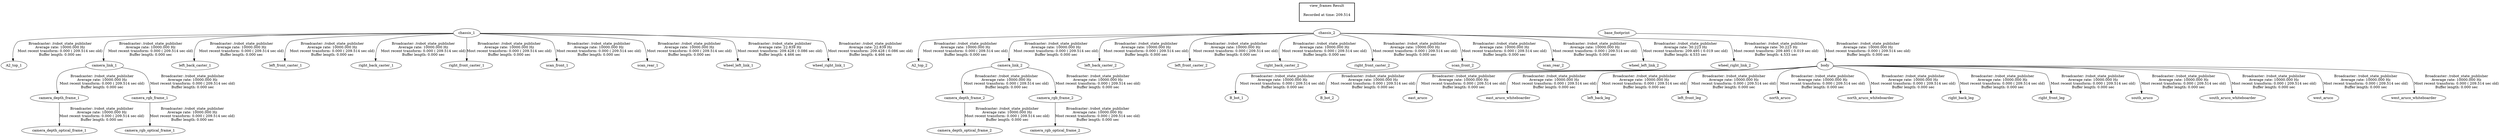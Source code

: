 digraph G {
"chassis_1" -> "A2_top_1"[label="Broadcaster: /robot_state_publisher\nAverage rate: 10000.000 Hz\nMost recent transform: 0.000 ( 209.514 sec old)\nBuffer length: 0.000 sec\n"];
"chassis_2" -> "A2_top_2"[label="Broadcaster: /robot_state_publisher\nAverage rate: 10000.000 Hz\nMost recent transform: 0.000 ( 209.514 sec old)\nBuffer length: 0.000 sec\n"];
"body" -> "B_bot_1"[label="Broadcaster: /robot_state_publisher\nAverage rate: 10000.000 Hz\nMost recent transform: 0.000 ( 209.514 sec old)\nBuffer length: 0.000 sec\n"];
"base_footprint" -> "body"[label="Broadcaster: /robot_state_publisher\nAverage rate: 10000.000 Hz\nMost recent transform: 0.000 ( 209.514 sec old)\nBuffer length: 0.000 sec\n"];
"body" -> "B_bot_2"[label="Broadcaster: /robot_state_publisher\nAverage rate: 10000.000 Hz\nMost recent transform: 0.000 ( 209.514 sec old)\nBuffer length: 0.000 sec\n"];
"camera_link_1" -> "camera_depth_frame_1"[label="Broadcaster: /robot_state_publisher\nAverage rate: 10000.000 Hz\nMost recent transform: 0.000 ( 209.514 sec old)\nBuffer length: 0.000 sec\n"];
"chassis_1" -> "camera_link_1"[label="Broadcaster: /robot_state_publisher\nAverage rate: 10000.000 Hz\nMost recent transform: 0.000 ( 209.514 sec old)\nBuffer length: 0.000 sec\n"];
"camera_link_2" -> "camera_depth_frame_2"[label="Broadcaster: /robot_state_publisher\nAverage rate: 10000.000 Hz\nMost recent transform: 0.000 ( 209.514 sec old)\nBuffer length: 0.000 sec\n"];
"chassis_2" -> "camera_link_2"[label="Broadcaster: /robot_state_publisher\nAverage rate: 10000.000 Hz\nMost recent transform: 0.000 ( 209.514 sec old)\nBuffer length: 0.000 sec\n"];
"camera_depth_frame_1" -> "camera_depth_optical_frame_1"[label="Broadcaster: /robot_state_publisher\nAverage rate: 10000.000 Hz\nMost recent transform: 0.000 ( 209.514 sec old)\nBuffer length: 0.000 sec\n"];
"camera_depth_frame_2" -> "camera_depth_optical_frame_2"[label="Broadcaster: /robot_state_publisher\nAverage rate: 10000.000 Hz\nMost recent transform: 0.000 ( 209.514 sec old)\nBuffer length: 0.000 sec\n"];
"camera_link_1" -> "camera_rgb_frame_1"[label="Broadcaster: /robot_state_publisher\nAverage rate: 10000.000 Hz\nMost recent transform: 0.000 ( 209.514 sec old)\nBuffer length: 0.000 sec\n"];
"camera_link_2" -> "camera_rgb_frame_2"[label="Broadcaster: /robot_state_publisher\nAverage rate: 10000.000 Hz\nMost recent transform: 0.000 ( 209.514 sec old)\nBuffer length: 0.000 sec\n"];
"camera_rgb_frame_1" -> "camera_rgb_optical_frame_1"[label="Broadcaster: /robot_state_publisher\nAverage rate: 10000.000 Hz\nMost recent transform: 0.000 ( 209.514 sec old)\nBuffer length: 0.000 sec\n"];
"camera_rgb_frame_2" -> "camera_rgb_optical_frame_2"[label="Broadcaster: /robot_state_publisher\nAverage rate: 10000.000 Hz\nMost recent transform: 0.000 ( 209.514 sec old)\nBuffer length: 0.000 sec\n"];
"body" -> "east_aruco"[label="Broadcaster: /robot_state_publisher\nAverage rate: 10000.000 Hz\nMost recent transform: 0.000 ( 209.514 sec old)\nBuffer length: 0.000 sec\n"];
"body" -> "east_aruco_whiteboarder"[label="Broadcaster: /robot_state_publisher\nAverage rate: 10000.000 Hz\nMost recent transform: 0.000 ( 209.514 sec old)\nBuffer length: 0.000 sec\n"];
"body" -> "left_back_leg"[label="Broadcaster: /robot_state_publisher\nAverage rate: 10000.000 Hz\nMost recent transform: 0.000 ( 209.514 sec old)\nBuffer length: 0.000 sec\n"];
"chassis_1" -> "left_back_caster_1"[label="Broadcaster: /robot_state_publisher\nAverage rate: 10000.000 Hz\nMost recent transform: 0.000 ( 209.514 sec old)\nBuffer length: 0.000 sec\n"];
"chassis_2" -> "left_back_caster_2"[label="Broadcaster: /robot_state_publisher\nAverage rate: 10000.000 Hz\nMost recent transform: 0.000 ( 209.514 sec old)\nBuffer length: 0.000 sec\n"];
"body" -> "left_front_leg"[label="Broadcaster: /robot_state_publisher\nAverage rate: 10000.000 Hz\nMost recent transform: 0.000 ( 209.514 sec old)\nBuffer length: 0.000 sec\n"];
"chassis_1" -> "left_front_caster_1"[label="Broadcaster: /robot_state_publisher\nAverage rate: 10000.000 Hz\nMost recent transform: 0.000 ( 209.514 sec old)\nBuffer length: 0.000 sec\n"];
"chassis_2" -> "left_front_caster_2"[label="Broadcaster: /robot_state_publisher\nAverage rate: 10000.000 Hz\nMost recent transform: 0.000 ( 209.514 sec old)\nBuffer length: 0.000 sec\n"];
"body" -> "north_aruco"[label="Broadcaster: /robot_state_publisher\nAverage rate: 10000.000 Hz\nMost recent transform: 0.000 ( 209.514 sec old)\nBuffer length: 0.000 sec\n"];
"body" -> "north_aruco_whiteboarder"[label="Broadcaster: /robot_state_publisher\nAverage rate: 10000.000 Hz\nMost recent transform: 0.000 ( 209.514 sec old)\nBuffer length: 0.000 sec\n"];
"body" -> "right_back_leg"[label="Broadcaster: /robot_state_publisher\nAverage rate: 10000.000 Hz\nMost recent transform: 0.000 ( 209.514 sec old)\nBuffer length: 0.000 sec\n"];
"chassis_1" -> "right_back_caster_1"[label="Broadcaster: /robot_state_publisher\nAverage rate: 10000.000 Hz\nMost recent transform: 0.000 ( 209.514 sec old)\nBuffer length: 0.000 sec\n"];
"chassis_2" -> "right_back_caster_2"[label="Broadcaster: /robot_state_publisher\nAverage rate: 10000.000 Hz\nMost recent transform: 0.000 ( 209.514 sec old)\nBuffer length: 0.000 sec\n"];
"body" -> "right_front_leg"[label="Broadcaster: /robot_state_publisher\nAverage rate: 10000.000 Hz\nMost recent transform: 0.000 ( 209.514 sec old)\nBuffer length: 0.000 sec\n"];
"chassis_1" -> "right_front_caster_1"[label="Broadcaster: /robot_state_publisher\nAverage rate: 10000.000 Hz\nMost recent transform: 0.000 ( 209.514 sec old)\nBuffer length: 0.000 sec\n"];
"chassis_2" -> "right_front_caster_2"[label="Broadcaster: /robot_state_publisher\nAverage rate: 10000.000 Hz\nMost recent transform: 0.000 ( 209.514 sec old)\nBuffer length: 0.000 sec\n"];
"chassis_1" -> "scan_front_1"[label="Broadcaster: /robot_state_publisher\nAverage rate: 10000.000 Hz\nMost recent transform: 0.000 ( 209.514 sec old)\nBuffer length: 0.000 sec\n"];
"chassis_1" -> "scan_rear_1"[label="Broadcaster: /robot_state_publisher\nAverage rate: 10000.000 Hz\nMost recent transform: 0.000 ( 209.514 sec old)\nBuffer length: 0.000 sec\n"];
"chassis_2" -> "scan_front_2"[label="Broadcaster: /robot_state_publisher\nAverage rate: 10000.000 Hz\nMost recent transform: 0.000 ( 209.514 sec old)\nBuffer length: 0.000 sec\n"];
"chassis_2" -> "scan_rear_2"[label="Broadcaster: /robot_state_publisher\nAverage rate: 10000.000 Hz\nMost recent transform: 0.000 ( 209.514 sec old)\nBuffer length: 0.000 sec\n"];
"body" -> "south_aruco"[label="Broadcaster: /robot_state_publisher\nAverage rate: 10000.000 Hz\nMost recent transform: 0.000 ( 209.514 sec old)\nBuffer length: 0.000 sec\n"];
"body" -> "south_aruco_whiteboarder"[label="Broadcaster: /robot_state_publisher\nAverage rate: 10000.000 Hz\nMost recent transform: 0.000 ( 209.514 sec old)\nBuffer length: 0.000 sec\n"];
"body" -> "west_aruco"[label="Broadcaster: /robot_state_publisher\nAverage rate: 10000.000 Hz\nMost recent transform: 0.000 ( 209.514 sec old)\nBuffer length: 0.000 sec\n"];
"body" -> "west_aruco_whiteboarder"[label="Broadcaster: /robot_state_publisher\nAverage rate: 10000.000 Hz\nMost recent transform: 0.000 ( 209.514 sec old)\nBuffer length: 0.000 sec\n"];
"chassis_1" -> "wheel_left_link_1"[label="Broadcaster: /robot_state_publisher\nAverage rate: 22.839 Hz\nMost recent transform: 209.428 ( 0.086 sec old)\nBuffer length: 4.466 sec\n"];
"chassis_1" -> "wheel_right_link_1"[label="Broadcaster: /robot_state_publisher\nAverage rate: 22.839 Hz\nMost recent transform: 209.428 ( 0.086 sec old)\nBuffer length: 4.466 sec\n"];
"chassis_2" -> "wheel_left_link_2"[label="Broadcaster: /robot_state_publisher\nAverage rate: 30.223 Hz\nMost recent transform: 209.495 ( 0.019 sec old)\nBuffer length: 4.533 sec\n"];
"chassis_2" -> "wheel_right_link_2"[label="Broadcaster: /robot_state_publisher\nAverage rate: 30.223 Hz\nMost recent transform: 209.495 ( 0.019 sec old)\nBuffer length: 4.533 sec\n"];
edge [style=invis];
 subgraph cluster_legend { style=bold; color=black; label ="view_frames Result";
"Recorded at time: 209.514"[ shape=plaintext ] ;
 }->"chassis_1";
edge [style=invis];
 subgraph cluster_legend { style=bold; color=black; label ="view_frames Result";
"Recorded at time: 209.514"[ shape=plaintext ] ;
 }->"chassis_2";
edge [style=invis];
 subgraph cluster_legend { style=bold; color=black; label ="view_frames Result";
"Recorded at time: 209.514"[ shape=plaintext ] ;
 }->"base_footprint";
}